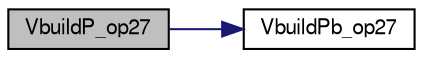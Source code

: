 digraph G
{
  edge [fontname="FreeSans",fontsize="10",labelfontname="FreeSans",labelfontsize="10"];
  node [fontname="FreeSans",fontsize="10",shape=record];
  rankdir=LR;
  Node1 [label="VbuildP_op27",height=0.2,width=0.4,color="black", fillcolor="grey75", style="filled" fontcolor="black"];
  Node1 -> Node2 [color="midnightblue",fontsize="10",style="solid",fontname="FreeSans"];
  Node2 [label="VbuildPb_op27",height=0.2,width=0.4,color="black", fillcolor="white", style="filled",URL="$build_pd_8h.html#a44e49b7712ea4e9518108ccf1fdce266"];
}
